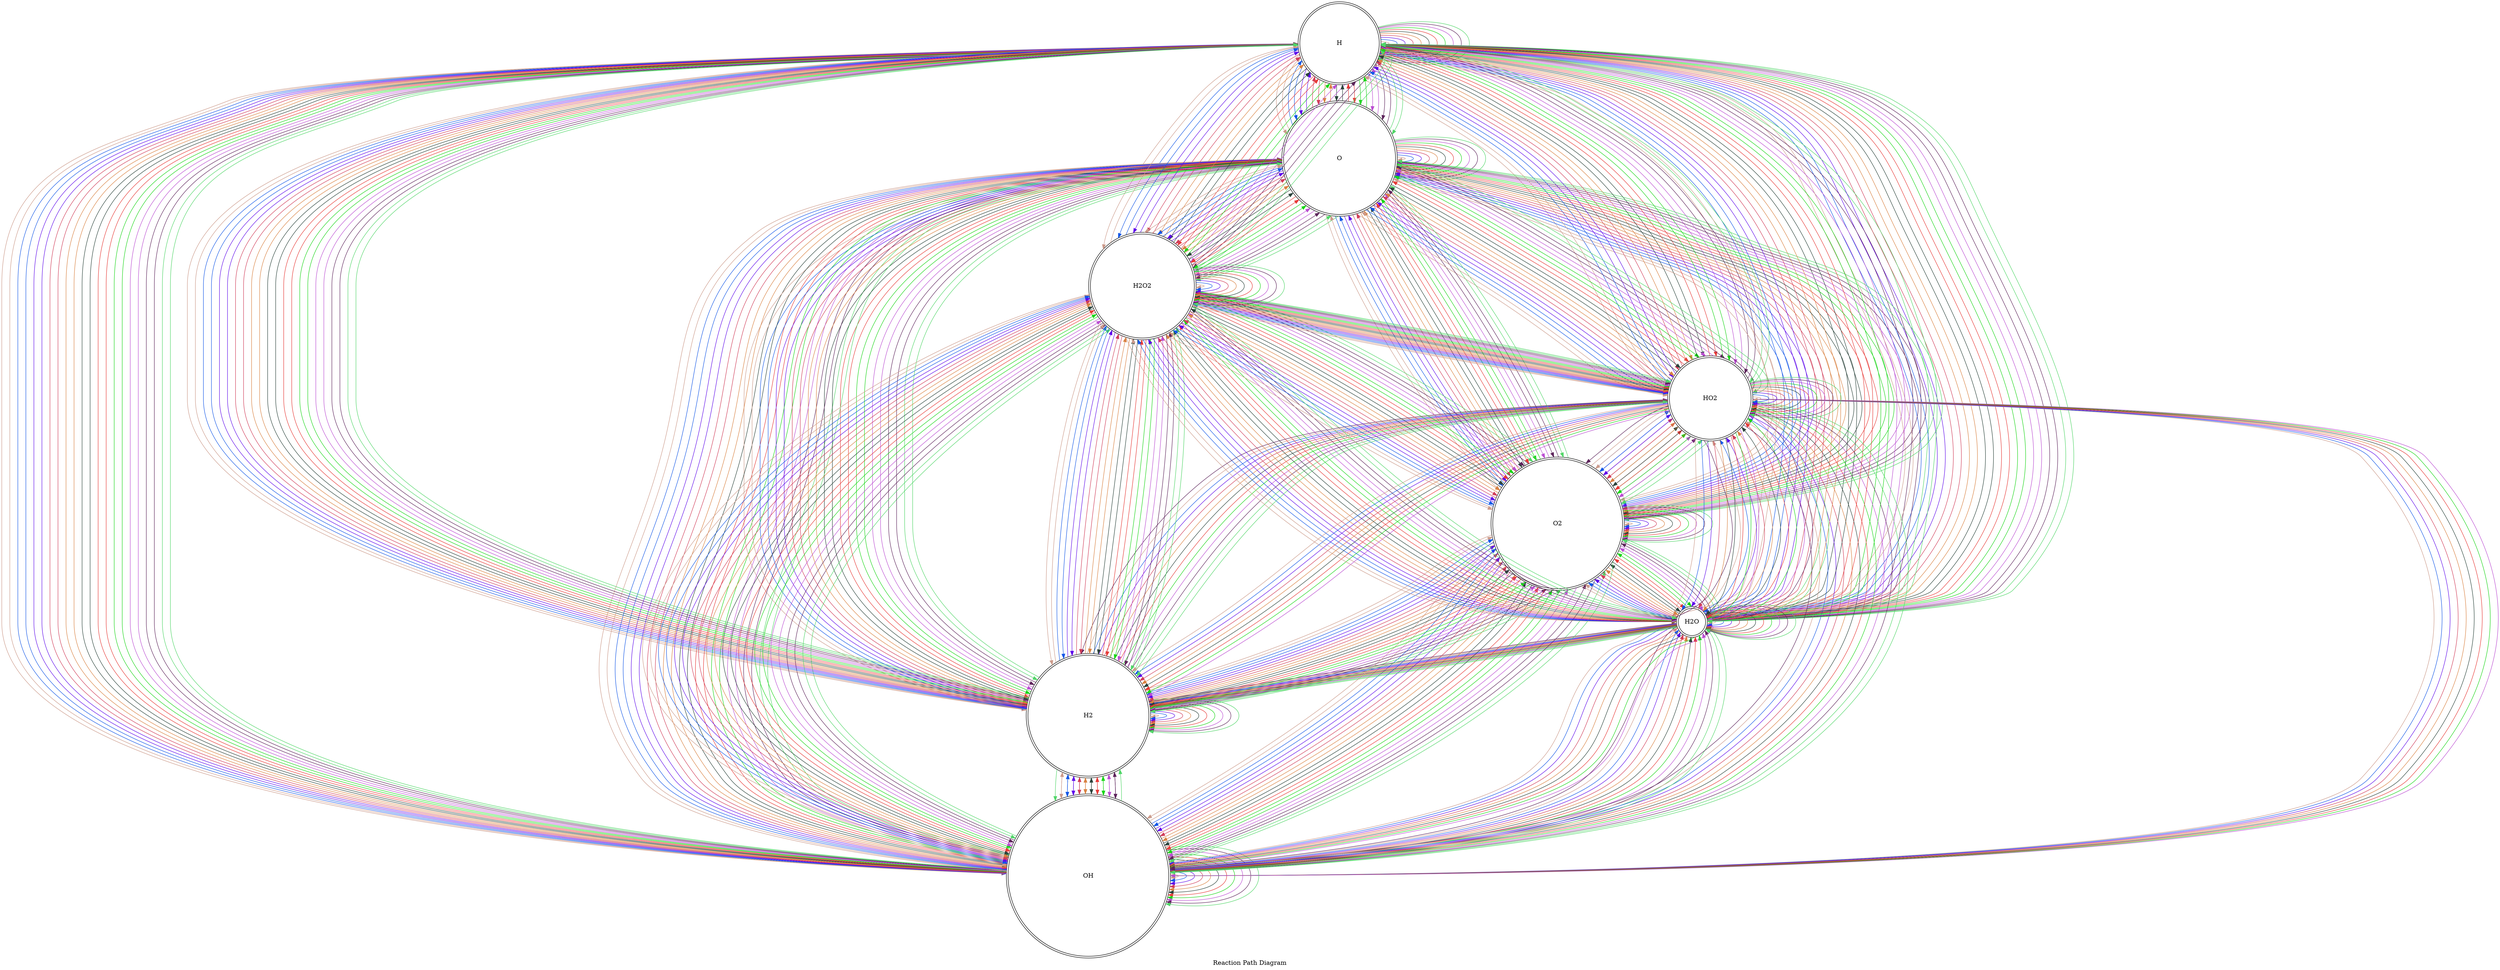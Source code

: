 digraph "final/results2" {
	node [shape=doublecircle]
	label="Reaction Path Diagram"
	H [height=2.47913719781 width=2.47913719781]
	O [height=3.48174198789 width=3.48174198789]
	OH [height=5.0 width=5.0]
	H2 [height=3.76135411194 width=3.76135411194]
	H2O [height=0.528202997704 width=0.528202997704]
	O2 [height=4.0458791667 width=4.0458791667]
	HO2 [height=2.53836936563 width=2.53836936563]
	H2O2 [height=3.23806404494 width=3.23806404494]
	H -> O [color="#CC9B8B"]
	H -> OH [color="#CC9B8B"]
	H -> H [color="#CC9B8B"]
	H -> H2 [color="#CC9B8B"]
	H -> H2O [color="#CC9B8B"]
	H -> O2 [color="#CC9B8B"]
	H -> HO2 [color="#CC9B8B"]
	H -> H2O2 [color="#CC9B8B"]
	O2 -> O [color="#CC9B8B"]
	O2 -> OH [color="#CC9B8B"]
	O2 -> H [color="#CC9B8B"]
	O2 -> H2 [color="#CC9B8B"]
	O2 -> H2O [color="#CC9B8B"]
	O2 -> O2 [color="#CC9B8B"]
	O2 -> HO2 [color="#CC9B8B"]
	O2 -> H2O2 [color="#CC9B8B"]
	O -> O [color="#CC9B8B"]
	O -> OH [color="#CC9B8B"]
	O -> H [color="#CC9B8B"]
	O -> H2 [color="#CC9B8B"]
	O -> H2O [color="#CC9B8B"]
	O -> O2 [color="#CC9B8B"]
	O -> HO2 [color="#CC9B8B"]
	O -> H2O2 [color="#CC9B8B"]
	OH -> O [color="#CC9B8B"]
	OH -> OH [color="#CC9B8B"]
	OH -> H [color="#CC9B8B"]
	OH -> H2 [color="#CC9B8B"]
	OH -> H2O [color="#CC9B8B"]
	OH -> O2 [color="#CC9B8B"]
	OH -> HO2 [color="#CC9B8B"]
	OH -> H2O2 [color="#CC9B8B"]
	H2 -> O [color="#CC9B8B"]
	H2 -> OH [color="#CC9B8B"]
	H2 -> H [color="#CC9B8B"]
	H2 -> H2 [color="#CC9B8B"]
	H2 -> H2O [color="#CC9B8B"]
	H2 -> O2 [color="#CC9B8B"]
	H2 -> HO2 [color="#CC9B8B"]
	H2 -> H2O2 [color="#CC9B8B"]
	H2O -> O [color="#CC9B8B"]
	H2O -> OH [color="#CC9B8B"]
	H2O -> H [color="#CC9B8B"]
	H2O -> H2 [color="#CC9B8B"]
	H2O -> H2O [color="#CC9B8B"]
	H2O -> O2 [color="#CC9B8B"]
	H2O -> HO2 [color="#CC9B8B"]
	H2O -> H2O2 [color="#CC9B8B"]
	HO2 -> O [color="#CC9B8B"]
	HO2 -> OH [color="#CC9B8B"]
	HO2 -> H [color="#CC9B8B"]
	HO2 -> H2 [color="#CC9B8B"]
	HO2 -> H2O [color="#CC9B8B"]
	HO2 -> O2 [color="#CC9B8B"]
	HO2 -> HO2 [color="#CC9B8B"]
	HO2 -> H2O2 [color="#CC9B8B"]
	H2O2 -> O [color="#CC9B8B"]
	H2O2 -> OH [color="#CC9B8B"]
	H2O2 -> H [color="#CC9B8B"]
	H2O2 -> H2 [color="#CC9B8B"]
	H2O2 -> H2O [color="#CC9B8B"]
	H2O2 -> O2 [color="#CC9B8B"]
	H2O2 -> HO2 [color="#CC9B8B"]
	H2O2 -> H2O2 [color="#CC9B8B"]
	O -> H [color="#1357E7"]
	O -> OH [color="#1357E7"]
	O -> O [color="#1357E7"]
	O -> H2 [color="#1357E7"]
	O -> H2O [color="#1357E7"]
	O -> O2 [color="#1357E7"]
	O -> HO2 [color="#1357E7"]
	O -> H2O2 [color="#1357E7"]
	H2 -> H [color="#1357E7"]
	H2 -> OH [color="#1357E7"]
	H2 -> O [color="#1357E7"]
	H2 -> H2 [color="#1357E7"]
	H2 -> H2O [color="#1357E7"]
	H2 -> O2 [color="#1357E7"]
	H2 -> HO2 [color="#1357E7"]
	H2 -> H2O2 [color="#1357E7"]
	H -> H [color="#1357E7"]
	H -> OH [color="#1357E7"]
	H -> O [color="#1357E7"]
	H -> H2 [color="#1357E7"]
	H -> H2O [color="#1357E7"]
	H -> O2 [color="#1357E7"]
	H -> HO2 [color="#1357E7"]
	H -> H2O2 [color="#1357E7"]
	OH -> H [color="#1357E7"]
	OH -> OH [color="#1357E7"]
	OH -> O [color="#1357E7"]
	OH -> H2 [color="#1357E7"]
	OH -> H2O [color="#1357E7"]
	OH -> O2 [color="#1357E7"]
	OH -> HO2 [color="#1357E7"]
	OH -> H2O2 [color="#1357E7"]
	H2O -> H [color="#1357E7"]
	H2O -> OH [color="#1357E7"]
	H2O -> O [color="#1357E7"]
	H2O -> H2 [color="#1357E7"]
	H2O -> H2O [color="#1357E7"]
	H2O -> O2 [color="#1357E7"]
	H2O -> HO2 [color="#1357E7"]
	H2O -> H2O2 [color="#1357E7"]
	O2 -> H [color="#1357E7"]
	O2 -> OH [color="#1357E7"]
	O2 -> O [color="#1357E7"]
	O2 -> H2 [color="#1357E7"]
	O2 -> H2O [color="#1357E7"]
	O2 -> O2 [color="#1357E7"]
	O2 -> HO2 [color="#1357E7"]
	O2 -> H2O2 [color="#1357E7"]
	HO2 -> H [color="#1357E7"]
	HO2 -> OH [color="#1357E7"]
	HO2 -> O [color="#1357E7"]
	HO2 -> H2 [color="#1357E7"]
	HO2 -> H2O [color="#1357E7"]
	HO2 -> O2 [color="#1357E7"]
	HO2 -> HO2 [color="#1357E7"]
	HO2 -> H2O2 [color="#1357E7"]
	H2O2 -> H [color="#1357E7"]
	H2O2 -> OH [color="#1357E7"]
	H2O2 -> O [color="#1357E7"]
	H2O2 -> H2 [color="#1357E7"]
	H2O2 -> H2O [color="#1357E7"]
	H2O2 -> O2 [color="#1357E7"]
	H2O2 -> HO2 [color="#1357E7"]
	H2O2 -> H2O2 [color="#1357E7"]
	H2 -> H2O [color="#5F0AEB"]
	H2 -> H [color="#5F0AEB"]
	H2 -> O [color="#5F0AEB"]
	H2 -> OH [color="#5F0AEB"]
	H2 -> H2 [color="#5F0AEB"]
	H2 -> O2 [color="#5F0AEB"]
	H2 -> HO2 [color="#5F0AEB"]
	H2 -> H2O2 [color="#5F0AEB"]
	OH -> H2O [color="#5F0AEB"]
	OH -> H [color="#5F0AEB"]
	OH -> O [color="#5F0AEB"]
	OH -> OH [color="#5F0AEB"]
	OH -> H2 [color="#5F0AEB"]
	OH -> O2 [color="#5F0AEB"]
	OH -> HO2 [color="#5F0AEB"]
	OH -> H2O2 [color="#5F0AEB"]
	H -> H2O [color="#5F0AEB"]
	H -> H [color="#5F0AEB"]
	H -> O [color="#5F0AEB"]
	H -> OH [color="#5F0AEB"]
	H -> H2 [color="#5F0AEB"]
	H -> O2 [color="#5F0AEB"]
	H -> HO2 [color="#5F0AEB"]
	H -> H2O2 [color="#5F0AEB"]
	O -> H2O [color="#5F0AEB"]
	O -> H [color="#5F0AEB"]
	O -> O [color="#5F0AEB"]
	O -> OH [color="#5F0AEB"]
	O -> H2 [color="#5F0AEB"]
	O -> O2 [color="#5F0AEB"]
	O -> HO2 [color="#5F0AEB"]
	O -> H2O2 [color="#5F0AEB"]
	H2O -> H2O [color="#5F0AEB"]
	H2O -> H [color="#5F0AEB"]
	H2O -> O [color="#5F0AEB"]
	H2O -> OH [color="#5F0AEB"]
	H2O -> H2 [color="#5F0AEB"]
	H2O -> O2 [color="#5F0AEB"]
	H2O -> HO2 [color="#5F0AEB"]
	H2O -> H2O2 [color="#5F0AEB"]
	O2 -> H2O [color="#5F0AEB"]
	O2 -> H [color="#5F0AEB"]
	O2 -> O [color="#5F0AEB"]
	O2 -> OH [color="#5F0AEB"]
	O2 -> H2 [color="#5F0AEB"]
	O2 -> O2 [color="#5F0AEB"]
	O2 -> HO2 [color="#5F0AEB"]
	O2 -> H2O2 [color="#5F0AEB"]
	HO2 -> H2O [color="#5F0AEB"]
	HO2 -> H [color="#5F0AEB"]
	HO2 -> O [color="#5F0AEB"]
	HO2 -> OH [color="#5F0AEB"]
	HO2 -> H2 [color="#5F0AEB"]
	HO2 -> O2 [color="#5F0AEB"]
	HO2 -> HO2 [color="#5F0AEB"]
	HO2 -> H2O2 [color="#5F0AEB"]
	H2O2 -> H2O [color="#5F0AEB"]
	H2O2 -> H [color="#5F0AEB"]
	H2O2 -> O [color="#5F0AEB"]
	H2O2 -> OH [color="#5F0AEB"]
	H2O2 -> H2 [color="#5F0AEB"]
	H2O2 -> O2 [color="#5F0AEB"]
	H2O2 -> HO2 [color="#5F0AEB"]
	H2O2 -> H2O2 [color="#5F0AEB"]
	O -> OH [color="#D13D59"]
	O -> H [color="#D13D59"]
	O -> O [color="#D13D59"]
	O -> H2 [color="#D13D59"]
	O -> H2O [color="#D13D59"]
	O -> O2 [color="#D13D59"]
	O -> HO2 [color="#D13D59"]
	O -> H2O2 [color="#D13D59"]
	H2O -> OH [color="#D13D59"]
	H2O -> H [color="#D13D59"]
	H2O -> O [color="#D13D59"]
	H2O -> H2 [color="#D13D59"]
	H2O -> H2O [color="#D13D59"]
	H2O -> O2 [color="#D13D59"]
	H2O -> HO2 [color="#D13D59"]
	H2O -> H2O2 [color="#D13D59"]
	H -> OH [color="#D13D59"]
	H -> H [color="#D13D59"]
	H -> O [color="#D13D59"]
	H -> H2 [color="#D13D59"]
	H -> H2O [color="#D13D59"]
	H -> O2 [color="#D13D59"]
	H -> HO2 [color="#D13D59"]
	H -> H2O2 [color="#D13D59"]
	OH -> OH [color="#D13D59"]
	OH -> H [color="#D13D59"]
	OH -> O [color="#D13D59"]
	OH -> H2 [color="#D13D59"]
	OH -> H2O [color="#D13D59"]
	OH -> O2 [color="#D13D59"]
	OH -> HO2 [color="#D13D59"]
	OH -> H2O2 [color="#D13D59"]
	H2 -> OH [color="#D13D59"]
	H2 -> H [color="#D13D59"]
	H2 -> O [color="#D13D59"]
	H2 -> H2 [color="#D13D59"]
	H2 -> H2O [color="#D13D59"]
	H2 -> O2 [color="#D13D59"]
	H2 -> HO2 [color="#D13D59"]
	H2 -> H2O2 [color="#D13D59"]
	O2 -> OH [color="#D13D59"]
	O2 -> H [color="#D13D59"]
	O2 -> O [color="#D13D59"]
	O2 -> H2 [color="#D13D59"]
	O2 -> H2O [color="#D13D59"]
	O2 -> O2 [color="#D13D59"]
	O2 -> HO2 [color="#D13D59"]
	O2 -> H2O2 [color="#D13D59"]
	HO2 -> OH [color="#D13D59"]
	HO2 -> H [color="#D13D59"]
	HO2 -> O [color="#D13D59"]
	HO2 -> H2 [color="#D13D59"]
	HO2 -> H2O [color="#D13D59"]
	HO2 -> O2 [color="#D13D59"]
	HO2 -> HO2 [color="#D13D59"]
	HO2 -> H2O2 [color="#D13D59"]
	H2O2 -> OH [color="#D13D59"]
	H2O2 -> H [color="#D13D59"]
	H2O2 -> O [color="#D13D59"]
	H2O2 -> H2 [color="#D13D59"]
	H2O2 -> H2O [color="#D13D59"]
	H2O2 -> O2 [color="#D13D59"]
	H2O2 -> HO2 [color="#D13D59"]
	H2O2 -> H2O2 [color="#D13D59"]
	HO2 -> H2 [color="#D98242"]
	HO2 -> O2 [color="#D98242"]
	HO2 -> H [color="#D98242"]
	HO2 -> O [color="#D98242"]
	HO2 -> OH [color="#D98242"]
	HO2 -> H2O [color="#D98242"]
	HO2 -> HO2 [color="#D98242"]
	HO2 -> H2O2 [color="#D98242"]
	H -> H2 [color="#D98242"]
	H -> O2 [color="#D98242"]
	H -> H [color="#D98242"]
	H -> O [color="#D98242"]
	H -> OH [color="#D98242"]
	H -> H2O [color="#D98242"]
	H -> HO2 [color="#D98242"]
	H -> H2O2 [color="#D98242"]
	O -> H2 [color="#D98242"]
	O -> O2 [color="#D98242"]
	O -> H [color="#D98242"]
	O -> O [color="#D98242"]
	O -> OH [color="#D98242"]
	O -> H2O [color="#D98242"]
	O -> HO2 [color="#D98242"]
	O -> H2O2 [color="#D98242"]
	OH -> H2 [color="#D98242"]
	OH -> O2 [color="#D98242"]
	OH -> H [color="#D98242"]
	OH -> O [color="#D98242"]
	OH -> OH [color="#D98242"]
	OH -> H2O [color="#D98242"]
	OH -> HO2 [color="#D98242"]
	OH -> H2O2 [color="#D98242"]
	H2 -> H2 [color="#D98242"]
	H2 -> O2 [color="#D98242"]
	H2 -> H [color="#D98242"]
	H2 -> O [color="#D98242"]
	H2 -> OH [color="#D98242"]
	H2 -> H2O [color="#D98242"]
	H2 -> HO2 [color="#D98242"]
	H2 -> H2O2 [color="#D98242"]
	H2O -> H2 [color="#D98242"]
	H2O -> O2 [color="#D98242"]
	H2O -> H [color="#D98242"]
	H2O -> O [color="#D98242"]
	H2O -> OH [color="#D98242"]
	H2O -> H2O [color="#D98242"]
	H2O -> HO2 [color="#D98242"]
	H2O -> H2O2 [color="#D98242"]
	O2 -> H2 [color="#D98242"]
	O2 -> O2 [color="#D98242"]
	O2 -> H [color="#D98242"]
	O2 -> O [color="#D98242"]
	O2 -> OH [color="#D98242"]
	O2 -> H2O [color="#D98242"]
	O2 -> HO2 [color="#D98242"]
	O2 -> H2O2 [color="#D98242"]
	H2O2 -> H2 [color="#D98242"]
	H2O2 -> O2 [color="#D98242"]
	H2O2 -> H [color="#D98242"]
	H2O2 -> O [color="#D98242"]
	H2O2 -> OH [color="#D98242"]
	H2O2 -> H2O [color="#D98242"]
	H2O2 -> HO2 [color="#D98242"]
	H2O2 -> H2O2 [color="#D98242"]
	HO2 -> OH [color="#2B433B"]
	HO2 -> H [color="#2B433B"]
	HO2 -> O [color="#2B433B"]
	HO2 -> H2 [color="#2B433B"]
	HO2 -> H2O [color="#2B433B"]
	HO2 -> O2 [color="#2B433B"]
	HO2 -> HO2 [color="#2B433B"]
	HO2 -> H2O2 [color="#2B433B"]
	H -> OH [color="#2B433B"]
	H -> H [color="#2B433B"]
	H -> O [color="#2B433B"]
	H -> H2 [color="#2B433B"]
	H -> H2O [color="#2B433B"]
	H -> O2 [color="#2B433B"]
	H -> HO2 [color="#2B433B"]
	H -> H2O2 [color="#2B433B"]
	O -> OH [color="#2B433B"]
	O -> H [color="#2B433B"]
	O -> O [color="#2B433B"]
	O -> H2 [color="#2B433B"]
	O -> H2O [color="#2B433B"]
	O -> O2 [color="#2B433B"]
	O -> HO2 [color="#2B433B"]
	O -> H2O2 [color="#2B433B"]
	OH -> OH [color="#2B433B"]
	OH -> H [color="#2B433B"]
	OH -> O [color="#2B433B"]
	OH -> H2 [color="#2B433B"]
	OH -> H2O [color="#2B433B"]
	OH -> O2 [color="#2B433B"]
	OH -> HO2 [color="#2B433B"]
	OH -> H2O2 [color="#2B433B"]
	H2 -> OH [color="#2B433B"]
	H2 -> H [color="#2B433B"]
	H2 -> O [color="#2B433B"]
	H2 -> H2 [color="#2B433B"]
	H2 -> H2O [color="#2B433B"]
	H2 -> O2 [color="#2B433B"]
	H2 -> HO2 [color="#2B433B"]
	H2 -> H2O2 [color="#2B433B"]
	H2O -> OH [color="#2B433B"]
	H2O -> H [color="#2B433B"]
	H2O -> O [color="#2B433B"]
	H2O -> H2 [color="#2B433B"]
	H2O -> H2O [color="#2B433B"]
	H2O -> O2 [color="#2B433B"]
	H2O -> HO2 [color="#2B433B"]
	H2O -> H2O2 [color="#2B433B"]
	O2 -> OH [color="#2B433B"]
	O2 -> H [color="#2B433B"]
	O2 -> O [color="#2B433B"]
	O2 -> H2 [color="#2B433B"]
	O2 -> H2O [color="#2B433B"]
	O2 -> O2 [color="#2B433B"]
	O2 -> HO2 [color="#2B433B"]
	O2 -> H2O2 [color="#2B433B"]
	H2O2 -> OH [color="#2B433B"]
	H2O2 -> H [color="#2B433B"]
	H2O2 -> O [color="#2B433B"]
	H2O2 -> H2 [color="#2B433B"]
	H2O2 -> H2O [color="#2B433B"]
	H2O2 -> O2 [color="#2B433B"]
	H2O2 -> HO2 [color="#2B433B"]
	H2O2 -> H2O2 [color="#2B433B"]
	HO2 -> O2 [color="#E73A37"]
	HO2 -> OH [color="#E73A37"]
	HO2 -> H [color="#E73A37"]
	HO2 -> O [color="#E73A37"]
	HO2 -> H2 [color="#E73A37"]
	HO2 -> H2O [color="#E73A37"]
	HO2 -> HO2 [color="#E73A37"]
	HO2 -> H2O2 [color="#E73A37"]
	O -> O2 [color="#E73A37"]
	O -> OH [color="#E73A37"]
	O -> H [color="#E73A37"]
	O -> O [color="#E73A37"]
	O -> H2 [color="#E73A37"]
	O -> H2O [color="#E73A37"]
	O -> HO2 [color="#E73A37"]
	O -> H2O2 [color="#E73A37"]
	H -> O2 [color="#E73A37"]
	H -> OH [color="#E73A37"]
	H -> H [color="#E73A37"]
	H -> O [color="#E73A37"]
	H -> H2 [color="#E73A37"]
	H -> H2O [color="#E73A37"]
	H -> HO2 [color="#E73A37"]
	H -> H2O2 [color="#E73A37"]
	OH -> O2 [color="#E73A37"]
	OH -> OH [color="#E73A37"]
	OH -> H [color="#E73A37"]
	OH -> O [color="#E73A37"]
	OH -> H2 [color="#E73A37"]
	OH -> H2O [color="#E73A37"]
	OH -> HO2 [color="#E73A37"]
	OH -> H2O2 [color="#E73A37"]
	H2 -> O2 [color="#E73A37"]
	H2 -> OH [color="#E73A37"]
	H2 -> H [color="#E73A37"]
	H2 -> O [color="#E73A37"]
	H2 -> H2 [color="#E73A37"]
	H2 -> H2O [color="#E73A37"]
	H2 -> HO2 [color="#E73A37"]
	H2 -> H2O2 [color="#E73A37"]
	H2O -> O2 [color="#E73A37"]
	H2O -> OH [color="#E73A37"]
	H2O -> H [color="#E73A37"]
	H2O -> O [color="#E73A37"]
	H2O -> H2 [color="#E73A37"]
	H2O -> H2O [color="#E73A37"]
	H2O -> HO2 [color="#E73A37"]
	H2O -> H2O2 [color="#E73A37"]
	O2 -> O2 [color="#E73A37"]
	O2 -> OH [color="#E73A37"]
	O2 -> H [color="#E73A37"]
	O2 -> O [color="#E73A37"]
	O2 -> H2 [color="#E73A37"]
	O2 -> H2O [color="#E73A37"]
	O2 -> HO2 [color="#E73A37"]
	O2 -> H2O2 [color="#E73A37"]
	H2O2 -> O2 [color="#E73A37"]
	H2O2 -> OH [color="#E73A37"]
	H2O2 -> H [color="#E73A37"]
	H2O2 -> O [color="#E73A37"]
	H2O2 -> H2 [color="#E73A37"]
	H2O2 -> H2O [color="#E73A37"]
	H2O2 -> HO2 [color="#E73A37"]
	H2O2 -> H2O2 [color="#E73A37"]
	HO2 -> H2O [color="#19D617"]
	HO2 -> O2 [color="#19D617"]
	HO2 -> H [color="#19D617"]
	HO2 -> O [color="#19D617"]
	HO2 -> OH [color="#19D617"]
	HO2 -> H2 [color="#19D617"]
	HO2 -> HO2 [color="#19D617"]
	HO2 -> H2O2 [color="#19D617"]
	OH -> H2O [color="#19D617"]
	OH -> O2 [color="#19D617"]
	OH -> H [color="#19D617"]
	OH -> O [color="#19D617"]
	OH -> OH [color="#19D617"]
	OH -> H2 [color="#19D617"]
	OH -> HO2 [color="#19D617"]
	OH -> H2O2 [color="#19D617"]
	H -> H2O [color="#19D617"]
	H -> O2 [color="#19D617"]
	H -> H [color="#19D617"]
	H -> O [color="#19D617"]
	H -> OH [color="#19D617"]
	H -> H2 [color="#19D617"]
	H -> HO2 [color="#19D617"]
	H -> H2O2 [color="#19D617"]
	O -> H2O [color="#19D617"]
	O -> O2 [color="#19D617"]
	O -> H [color="#19D617"]
	O -> O [color="#19D617"]
	O -> OH [color="#19D617"]
	O -> H2 [color="#19D617"]
	O -> HO2 [color="#19D617"]
	O -> H2O2 [color="#19D617"]
	H2 -> H2O [color="#19D617"]
	H2 -> O2 [color="#19D617"]
	H2 -> H [color="#19D617"]
	H2 -> O [color="#19D617"]
	H2 -> OH [color="#19D617"]
	H2 -> H2 [color="#19D617"]
	H2 -> HO2 [color="#19D617"]
	H2 -> H2O2 [color="#19D617"]
	H2O -> H2O [color="#19D617"]
	H2O -> O2 [color="#19D617"]
	H2O -> H [color="#19D617"]
	H2O -> O [color="#19D617"]
	H2O -> OH [color="#19D617"]
	H2O -> H2 [color="#19D617"]
	H2O -> HO2 [color="#19D617"]
	H2O -> H2O2 [color="#19D617"]
	O2 -> H2O [color="#19D617"]
	O2 -> O2 [color="#19D617"]
	O2 -> H [color="#19D617"]
	O2 -> O [color="#19D617"]
	O2 -> OH [color="#19D617"]
	O2 -> H2 [color="#19D617"]
	O2 -> HO2 [color="#19D617"]
	O2 -> H2O2 [color="#19D617"]
	H2O2 -> H2O [color="#19D617"]
	H2O2 -> O2 [color="#19D617"]
	H2O2 -> H [color="#19D617"]
	H2O2 -> O [color="#19D617"]
	H2O2 -> OH [color="#19D617"]
	H2O2 -> H2 [color="#19D617"]
	H2O2 -> HO2 [color="#19D617"]
	H2O2 -> H2O2 [color="#19D617"]
	H2O2 -> H2O [color="#BB4DD2"]
	H2O2 -> OH [color="#BB4DD2"]
	H2O2 -> H [color="#BB4DD2"]
	H2O2 -> O [color="#BB4DD2"]
	H2O2 -> H2 [color="#BB4DD2"]
	H2O2 -> O2 [color="#BB4DD2"]
	H2O2 -> HO2 [color="#BB4DD2"]
	H2O2 -> H2O2 [color="#BB4DD2"]
	H -> H2O [color="#BB4DD2"]
	H -> OH [color="#BB4DD2"]
	H -> H [color="#BB4DD2"]
	H -> O [color="#BB4DD2"]
	H -> H2 [color="#BB4DD2"]
	H -> O2 [color="#BB4DD2"]
	H -> HO2 [color="#BB4DD2"]
	H -> H2O2 [color="#BB4DD2"]
	O -> H2O [color="#BB4DD2"]
	O -> OH [color="#BB4DD2"]
	O -> H [color="#BB4DD2"]
	O -> O [color="#BB4DD2"]
	O -> H2 [color="#BB4DD2"]
	O -> O2 [color="#BB4DD2"]
	O -> HO2 [color="#BB4DD2"]
	O -> H2O2 [color="#BB4DD2"]
	OH -> H2O [color="#BB4DD2"]
	OH -> OH [color="#BB4DD2"]
	OH -> H [color="#BB4DD2"]
	OH -> O [color="#BB4DD2"]
	OH -> H2 [color="#BB4DD2"]
	OH -> O2 [color="#BB4DD2"]
	OH -> HO2 [color="#BB4DD2"]
	OH -> H2O2 [color="#BB4DD2"]
	H2 -> H2O [color="#BB4DD2"]
	H2 -> OH [color="#BB4DD2"]
	H2 -> H [color="#BB4DD2"]
	H2 -> O [color="#BB4DD2"]
	H2 -> H2 [color="#BB4DD2"]
	H2 -> O2 [color="#BB4DD2"]
	H2 -> HO2 [color="#BB4DD2"]
	H2 -> H2O2 [color="#BB4DD2"]
	H2O -> H2O [color="#BB4DD2"]
	H2O -> OH [color="#BB4DD2"]
	H2O -> H [color="#BB4DD2"]
	H2O -> O [color="#BB4DD2"]
	H2O -> H2 [color="#BB4DD2"]
	H2O -> O2 [color="#BB4DD2"]
	H2O -> HO2 [color="#BB4DD2"]
	H2O -> H2O2 [color="#BB4DD2"]
	O2 -> H2O [color="#BB4DD2"]
	O2 -> OH [color="#BB4DD2"]
	O2 -> H [color="#BB4DD2"]
	O2 -> O [color="#BB4DD2"]
	O2 -> H2 [color="#BB4DD2"]
	O2 -> O2 [color="#BB4DD2"]
	O2 -> HO2 [color="#BB4DD2"]
	O2 -> H2O2 [color="#BB4DD2"]
	HO2 -> H2O [color="#BB4DD2"]
	HO2 -> OH [color="#BB4DD2"]
	HO2 -> H [color="#BB4DD2"]
	HO2 -> O [color="#BB4DD2"]
	HO2 -> H2 [color="#BB4DD2"]
	HO2 -> O2 [color="#BB4DD2"]
	HO2 -> HO2 [color="#BB4DD2"]
	HO2 -> H2O2 [color="#BB4DD2"]
	H2O2 -> HO2 [color="#5E255C"]
	H2O2 -> H2 [color="#5E255C"]
	H2O2 -> H [color="#5E255C"]
	H2O2 -> O [color="#5E255C"]
	H2O2 -> OH [color="#5E255C"]
	H2O2 -> H2O [color="#5E255C"]
	H2O2 -> O2 [color="#5E255C"]
	H2O2 -> H2O2 [color="#5E255C"]
	H -> HO2 [color="#5E255C"]
	H -> H2 [color="#5E255C"]
	H -> H [color="#5E255C"]
	H -> O [color="#5E255C"]
	H -> OH [color="#5E255C"]
	H -> H2O [color="#5E255C"]
	H -> O2 [color="#5E255C"]
	H -> H2O2 [color="#5E255C"]
	O -> HO2 [color="#5E255C"]
	O -> H2 [color="#5E255C"]
	O -> H [color="#5E255C"]
	O -> O [color="#5E255C"]
	O -> OH [color="#5E255C"]
	O -> H2O [color="#5E255C"]
	O -> O2 [color="#5E255C"]
	O -> H2O2 [color="#5E255C"]
	OH -> HO2 [color="#5E255C"]
	OH -> H2 [color="#5E255C"]
	OH -> H [color="#5E255C"]
	OH -> O [color="#5E255C"]
	OH -> OH [color="#5E255C"]
	OH -> H2O [color="#5E255C"]
	OH -> O2 [color="#5E255C"]
	OH -> H2O2 [color="#5E255C"]
	H2 -> HO2 [color="#5E255C"]
	H2 -> H2 [color="#5E255C"]
	H2 -> H [color="#5E255C"]
	H2 -> O [color="#5E255C"]
	H2 -> OH [color="#5E255C"]
	H2 -> H2O [color="#5E255C"]
	H2 -> O2 [color="#5E255C"]
	H2 -> H2O2 [color="#5E255C"]
	H2O -> HO2 [color="#5E255C"]
	H2O -> H2 [color="#5E255C"]
	H2O -> H [color="#5E255C"]
	H2O -> O [color="#5E255C"]
	H2O -> OH [color="#5E255C"]
	H2O -> H2O [color="#5E255C"]
	H2O -> O2 [color="#5E255C"]
	H2O -> H2O2 [color="#5E255C"]
	O2 -> HO2 [color="#5E255C"]
	O2 -> H2 [color="#5E255C"]
	O2 -> H [color="#5E255C"]
	O2 -> O [color="#5E255C"]
	O2 -> OH [color="#5E255C"]
	O2 -> H2O [color="#5E255C"]
	O2 -> O2 [color="#5E255C"]
	O2 -> H2O2 [color="#5E255C"]
	HO2 -> HO2 [color="#5E255C"]
	HO2 -> H2 [color="#5E255C"]
	HO2 -> H [color="#5E255C"]
	HO2 -> O [color="#5E255C"]
	HO2 -> OH [color="#5E255C"]
	HO2 -> H2O [color="#5E255C"]
	HO2 -> O2 [color="#5E255C"]
	HO2 -> H2O2 [color="#5E255C"]
	H2O2 -> OH [color="#51D668"]
	H2O2 -> HO2 [color="#51D668"]
	H2O2 -> H [color="#51D668"]
	H2O2 -> O [color="#51D668"]
	H2O2 -> H2 [color="#51D668"]
	H2O2 -> H2O [color="#51D668"]
	H2O2 -> O2 [color="#51D668"]
	H2O2 -> H2O2 [color="#51D668"]
	O -> OH [color="#51D668"]
	O -> HO2 [color="#51D668"]
	O -> H [color="#51D668"]
	O -> O [color="#51D668"]
	O -> H2 [color="#51D668"]
	O -> H2O [color="#51D668"]
	O -> O2 [color="#51D668"]
	O -> H2O2 [color="#51D668"]
	H -> OH [color="#51D668"]
	H -> HO2 [color="#51D668"]
	H -> H [color="#51D668"]
	H -> O [color="#51D668"]
	H -> H2 [color="#51D668"]
	H -> H2O [color="#51D668"]
	H -> O2 [color="#51D668"]
	H -> H2O2 [color="#51D668"]
	OH -> OH [color="#51D668"]
	OH -> HO2 [color="#51D668"]
	OH -> H [color="#51D668"]
	OH -> O [color="#51D668"]
	OH -> H2 [color="#51D668"]
	OH -> H2O [color="#51D668"]
	OH -> O2 [color="#51D668"]
	OH -> H2O2 [color="#51D668"]
	H2 -> OH [color="#51D668"]
	H2 -> HO2 [color="#51D668"]
	H2 -> H [color="#51D668"]
	H2 -> O [color="#51D668"]
	H2 -> H2 [color="#51D668"]
	H2 -> H2O [color="#51D668"]
	H2 -> O2 [color="#51D668"]
	H2 -> H2O2 [color="#51D668"]
	H2O -> OH [color="#51D668"]
	H2O -> HO2 [color="#51D668"]
	H2O -> H [color="#51D668"]
	H2O -> O [color="#51D668"]
	H2O -> H2 [color="#51D668"]
	H2O -> H2O [color="#51D668"]
	H2O -> O2 [color="#51D668"]
	H2O -> H2O2 [color="#51D668"]
	O2 -> OH [color="#51D668"]
	O2 -> HO2 [color="#51D668"]
	O2 -> H [color="#51D668"]
	O2 -> O [color="#51D668"]
	O2 -> H2 [color="#51D668"]
	O2 -> H2O [color="#51D668"]
	O2 -> O2 [color="#51D668"]
	O2 -> H2O2 [color="#51D668"]
	HO2 -> OH [color="#51D668"]
	HO2 -> HO2 [color="#51D668"]
	HO2 -> H [color="#51D668"]
	HO2 -> O [color="#51D668"]
	HO2 -> H2 [color="#51D668"]
	HO2 -> H2O [color="#51D668"]
	HO2 -> O2 [color="#51D668"]
	HO2 -> H2O2 [color="#51D668"]
}
